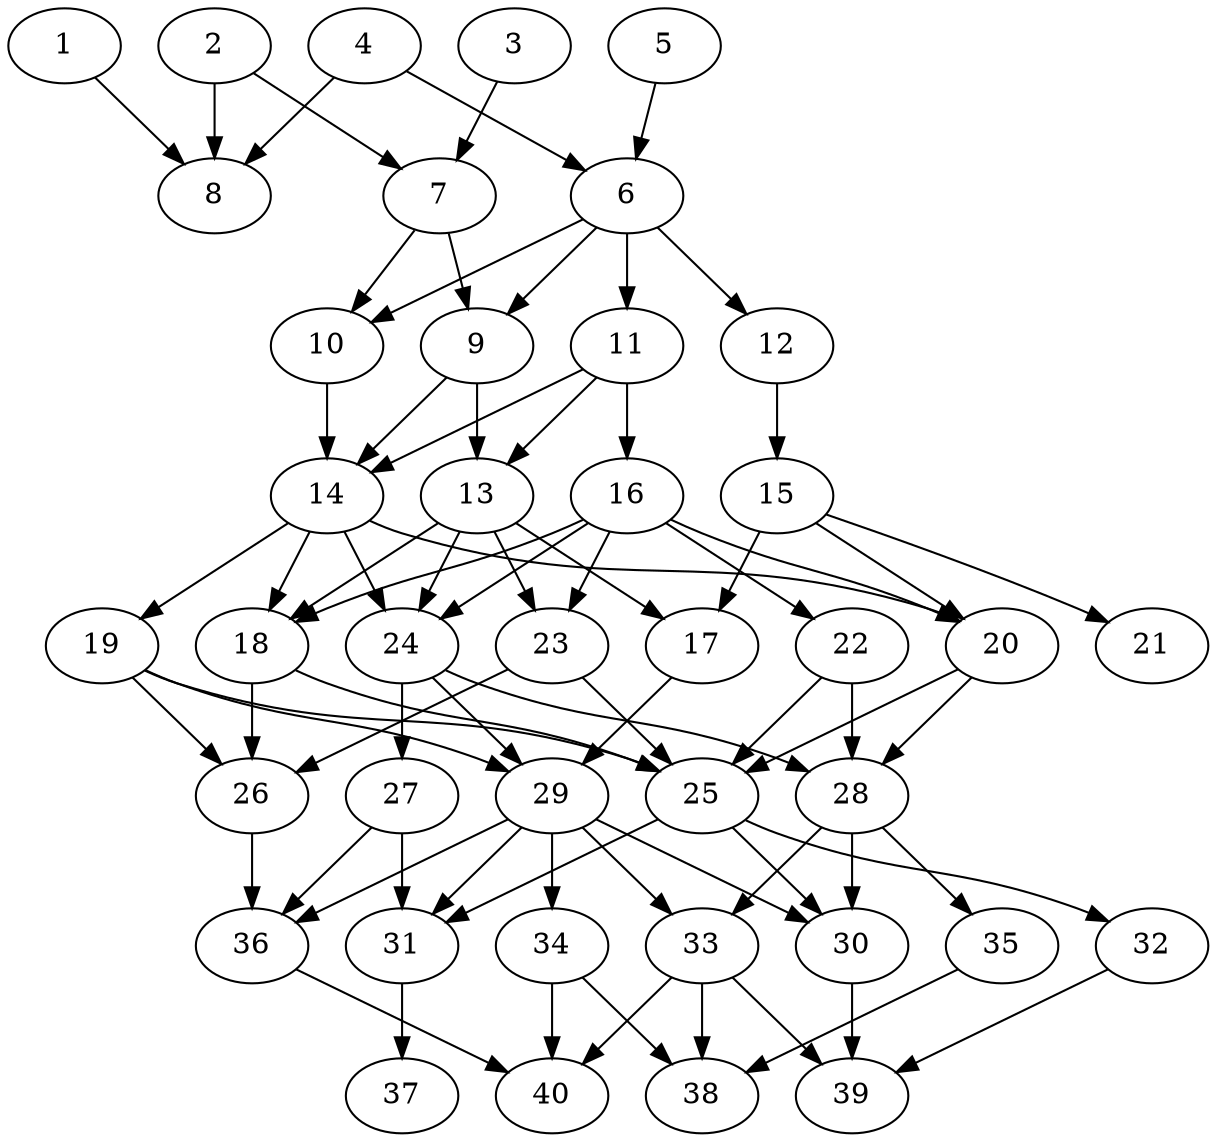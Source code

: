 // DAG automatically generated by daggen at Thu Oct  3 14:06:49 2019
// ./daggen --dot -n 40 --ccr 0.4 --fat 0.5 --regular 0.5 --density 0.6 --mindata 5242880 --maxdata 52428800 
digraph G {
  1 [size="53409280", alpha="0.15", expect_size="21363712"] 
  1 -> 8 [size ="21363712"]
  2 [size="27578880", alpha="0.15", expect_size="11031552"] 
  2 -> 7 [size ="11031552"]
  2 -> 8 [size ="11031552"]
  3 [size="90096640", alpha="0.03", expect_size="36038656"] 
  3 -> 7 [size ="36038656"]
  4 [size="60088320", alpha="0.03", expect_size="24035328"] 
  4 -> 6 [size ="24035328"]
  4 -> 8 [size ="24035328"]
  5 [size="63165440", alpha="0.11", expect_size="25266176"] 
  5 -> 6 [size ="25266176"]
  6 [size="14561280", alpha="0.16", expect_size="5824512"] 
  6 -> 9 [size ="5824512"]
  6 -> 10 [size ="5824512"]
  6 -> 11 [size ="5824512"]
  6 -> 12 [size ="5824512"]
  7 [size="80197120", alpha="0.03", expect_size="32078848"] 
  7 -> 9 [size ="32078848"]
  7 -> 10 [size ="32078848"]
  8 [size="37457920", alpha="0.12", expect_size="14983168"] 
  9 [size="38763520", alpha="0.17", expect_size="15505408"] 
  9 -> 13 [size ="15505408"]
  9 -> 14 [size ="15505408"]
  10 [size="36487680", alpha="0.12", expect_size="14595072"] 
  10 -> 14 [size ="14595072"]
  11 [size="61888000", alpha="0.03", expect_size="24755200"] 
  11 -> 13 [size ="24755200"]
  11 -> 14 [size ="24755200"]
  11 -> 16 [size ="24755200"]
  12 [size="29783040", alpha="0.11", expect_size="11913216"] 
  12 -> 15 [size ="11913216"]
  13 [size="118581760", alpha="0.14", expect_size="47432704"] 
  13 -> 17 [size ="47432704"]
  13 -> 18 [size ="47432704"]
  13 -> 23 [size ="47432704"]
  13 -> 24 [size ="47432704"]
  14 [size="21012480", alpha="0.08", expect_size="8404992"] 
  14 -> 18 [size ="8404992"]
  14 -> 19 [size ="8404992"]
  14 -> 20 [size ="8404992"]
  14 -> 24 [size ="8404992"]
  15 [size="37975040", alpha="0.18", expect_size="15190016"] 
  15 -> 17 [size ="15190016"]
  15 -> 20 [size ="15190016"]
  15 -> 21 [size ="15190016"]
  16 [size="105269760", alpha="0.01", expect_size="42107904"] 
  16 -> 18 [size ="42107904"]
  16 -> 20 [size ="42107904"]
  16 -> 22 [size ="42107904"]
  16 -> 23 [size ="42107904"]
  16 -> 24 [size ="42107904"]
  17 [size="79534080", alpha="0.15", expect_size="31813632"] 
  17 -> 29 [size ="31813632"]
  18 [size="99356160", alpha="0.05", expect_size="39742464"] 
  18 -> 25 [size ="39742464"]
  18 -> 26 [size ="39742464"]
  19 [size="51269120", alpha="0.19", expect_size="20507648"] 
  19 -> 25 [size ="20507648"]
  19 -> 26 [size ="20507648"]
  19 -> 29 [size ="20507648"]
  20 [size="35077120", alpha="0.01", expect_size="14030848"] 
  20 -> 25 [size ="14030848"]
  20 -> 28 [size ="14030848"]
  21 [size="106406400", alpha="0.09", expect_size="42562560"] 
  22 [size="123479040", alpha="0.20", expect_size="49391616"] 
  22 -> 25 [size ="49391616"]
  22 -> 28 [size ="49391616"]
  23 [size="71984640", alpha="0.04", expect_size="28793856"] 
  23 -> 25 [size ="28793856"]
  23 -> 26 [size ="28793856"]
  24 [size="36989440", alpha="0.16", expect_size="14795776"] 
  24 -> 27 [size ="14795776"]
  24 -> 28 [size ="14795776"]
  24 -> 29 [size ="14795776"]
  25 [size="85265920", alpha="0.16", expect_size="34106368"] 
  25 -> 30 [size ="34106368"]
  25 -> 31 [size ="34106368"]
  25 -> 32 [size ="34106368"]
  26 [size="75110400", alpha="0.16", expect_size="30044160"] 
  26 -> 36 [size ="30044160"]
  27 [size="78545920", alpha="0.08", expect_size="31418368"] 
  27 -> 31 [size ="31418368"]
  27 -> 36 [size ="31418368"]
  28 [size="48675840", alpha="0.04", expect_size="19470336"] 
  28 -> 30 [size ="19470336"]
  28 -> 33 [size ="19470336"]
  28 -> 35 [size ="19470336"]
  29 [size="77056000", alpha="0.05", expect_size="30822400"] 
  29 -> 30 [size ="30822400"]
  29 -> 31 [size ="30822400"]
  29 -> 33 [size ="30822400"]
  29 -> 34 [size ="30822400"]
  29 -> 36 [size ="30822400"]
  30 [size="73528320", alpha="0.09", expect_size="29411328"] 
  30 -> 39 [size ="29411328"]
  31 [size="78671360", alpha="0.01", expect_size="31468544"] 
  31 -> 37 [size ="31468544"]
  32 [size="14824960", alpha="0.17", expect_size="5929984"] 
  32 -> 39 [size ="5929984"]
  33 [size="14425600", alpha="0.10", expect_size="5770240"] 
  33 -> 38 [size ="5770240"]
  33 -> 39 [size ="5770240"]
  33 -> 40 [size ="5770240"]
  34 [size="36503040", alpha="0.05", expect_size="14601216"] 
  34 -> 38 [size ="14601216"]
  34 -> 40 [size ="14601216"]
  35 [size="128035840", alpha="0.04", expect_size="51214336"] 
  35 -> 38 [size ="51214336"]
  36 [size="103155200", alpha="0.18", expect_size="41262080"] 
  36 -> 40 [size ="41262080"]
  37 [size="81280000", alpha="0.04", expect_size="32512000"] 
  38 [size="129505280", alpha="0.04", expect_size="51802112"] 
  39 [size="36249600", alpha="0.11", expect_size="14499840"] 
  40 [size="63098880", alpha="0.02", expect_size="25239552"] 
}
